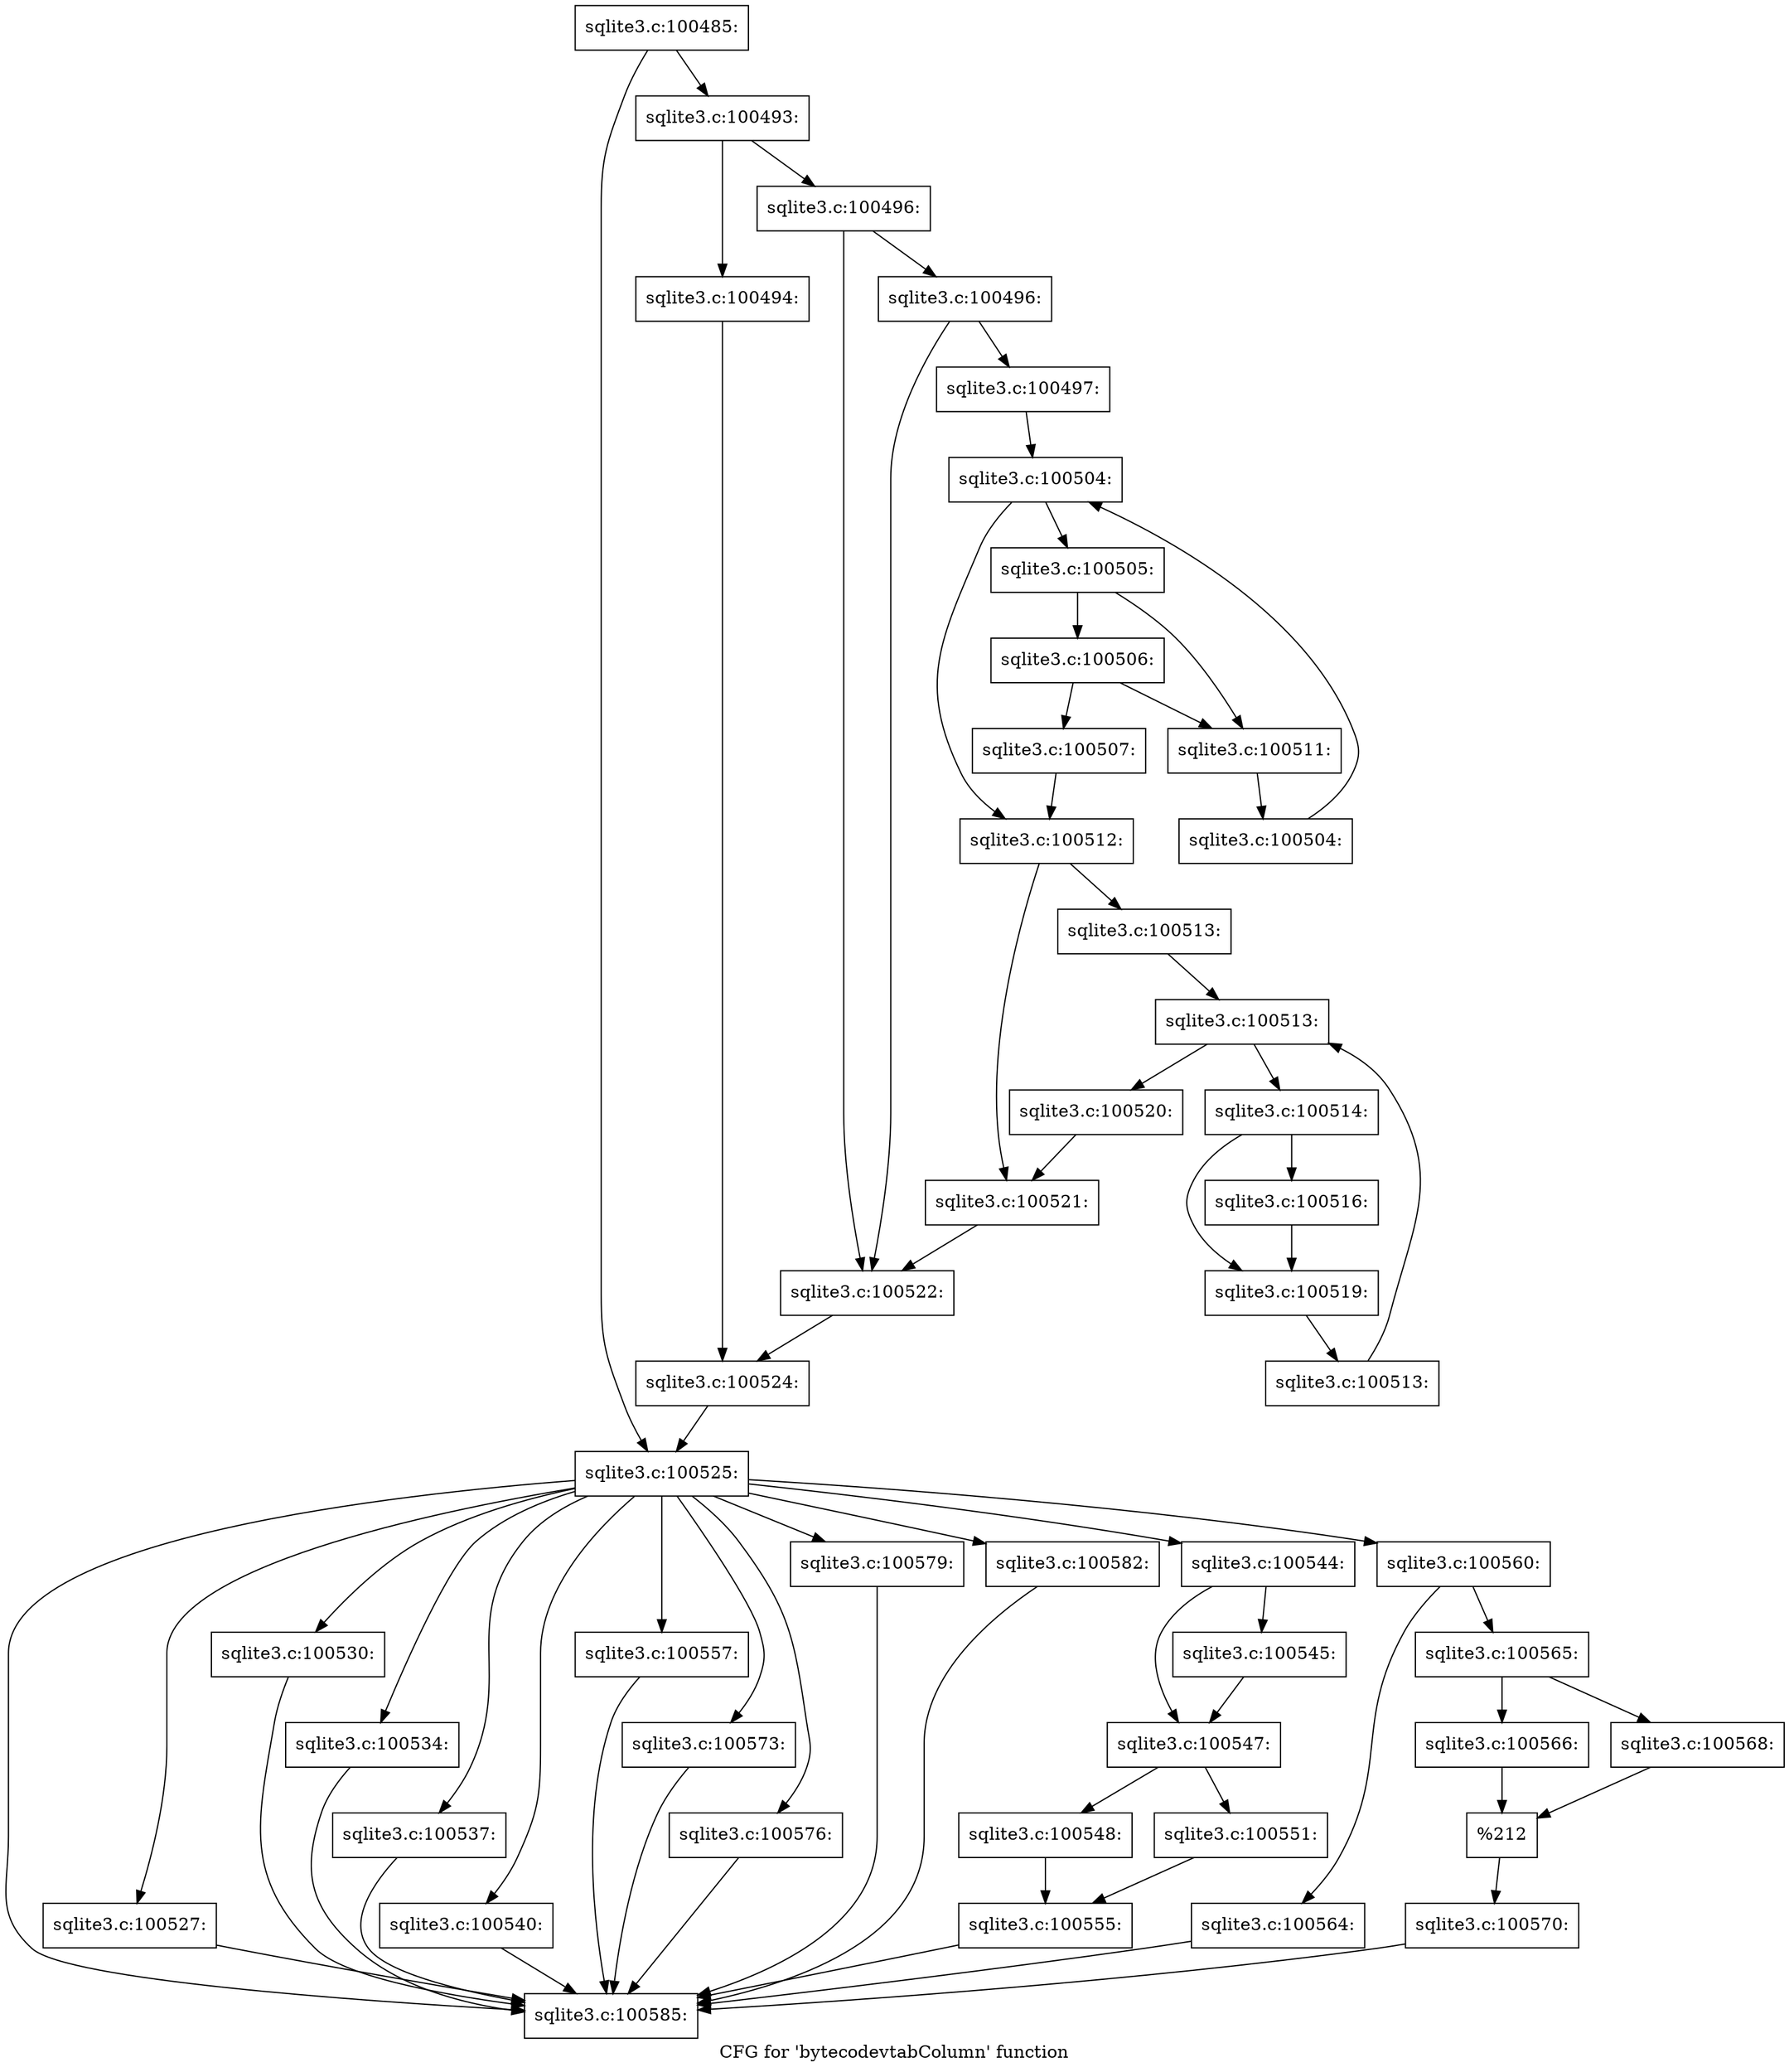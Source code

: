 digraph "CFG for 'bytecodevtabColumn' function" {
	label="CFG for 'bytecodevtabColumn' function";

	Node0x55c0fb8270f0 [shape=record,label="{sqlite3.c:100485:}"];
	Node0x55c0fb8270f0 -> Node0x55c0fb82e370;
	Node0x55c0fb8270f0 -> Node0x55c0fb82e3c0;
	Node0x55c0fb82e370 [shape=record,label="{sqlite3.c:100493:}"];
	Node0x55c0fb82e370 -> Node0x55c0fb82e860;
	Node0x55c0fb82e370 -> Node0x55c0fb82e900;
	Node0x55c0fb82e860 [shape=record,label="{sqlite3.c:100494:}"];
	Node0x55c0fb82e860 -> Node0x55c0fb82e8b0;
	Node0x55c0fb82e900 [shape=record,label="{sqlite3.c:100496:}"];
	Node0x55c0fb82e900 -> Node0x55c0fb82efa0;
	Node0x55c0fb82e900 -> Node0x55c0fb82ef50;
	Node0x55c0fb82efa0 [shape=record,label="{sqlite3.c:100496:}"];
	Node0x55c0fb82efa0 -> Node0x55c0fb82ef00;
	Node0x55c0fb82efa0 -> Node0x55c0fb82ef50;
	Node0x55c0fb82ef00 [shape=record,label="{sqlite3.c:100497:}"];
	Node0x55c0fb82ef00 -> Node0x55c0fb831ea0;
	Node0x55c0fb831ea0 [shape=record,label="{sqlite3.c:100504:}"];
	Node0x55c0fb831ea0 -> Node0x55c0fb8320c0;
	Node0x55c0fb831ea0 -> Node0x55c0fb831a90;
	Node0x55c0fb8320c0 [shape=record,label="{sqlite3.c:100505:}"];
	Node0x55c0fb8320c0 -> Node0x55c0fb832a40;
	Node0x55c0fb8320c0 -> Node0x55c0fb832a90;
	Node0x55c0fb832a90 [shape=record,label="{sqlite3.c:100506:}"];
	Node0x55c0fb832a90 -> Node0x55c0fb8329f0;
	Node0x55c0fb832a90 -> Node0x55c0fb832a40;
	Node0x55c0fb8329f0 [shape=record,label="{sqlite3.c:100507:}"];
	Node0x55c0fb8329f0 -> Node0x55c0fb831a90;
	Node0x55c0fb832a40 [shape=record,label="{sqlite3.c:100511:}"];
	Node0x55c0fb832a40 -> Node0x55c0fb832030;
	Node0x55c0fb832030 [shape=record,label="{sqlite3.c:100504:}"];
	Node0x55c0fb832030 -> Node0x55c0fb831ea0;
	Node0x55c0fb831a90 [shape=record,label="{sqlite3.c:100512:}"];
	Node0x55c0fb831a90 -> Node0x55c0fb834120;
	Node0x55c0fb831a90 -> Node0x55c0fb834170;
	Node0x55c0fb834120 [shape=record,label="{sqlite3.c:100513:}"];
	Node0x55c0fb834120 -> Node0x55c0fb8349a0;
	Node0x55c0fb8349a0 [shape=record,label="{sqlite3.c:100513:}"];
	Node0x55c0fb8349a0 -> Node0x55c0fb834bc0;
	Node0x55c0fb8349a0 -> Node0x55c0fb834600;
	Node0x55c0fb834bc0 [shape=record,label="{sqlite3.c:100514:}"];
	Node0x55c0fb834bc0 -> Node0x55c0fb8354f0;
	Node0x55c0fb834bc0 -> Node0x55c0fb835540;
	Node0x55c0fb8354f0 [shape=record,label="{sqlite3.c:100516:}"];
	Node0x55c0fb8354f0 -> Node0x55c0fb835540;
	Node0x55c0fb835540 [shape=record,label="{sqlite3.c:100519:}"];
	Node0x55c0fb835540 -> Node0x55c0fb834b30;
	Node0x55c0fb834b30 [shape=record,label="{sqlite3.c:100513:}"];
	Node0x55c0fb834b30 -> Node0x55c0fb8349a0;
	Node0x55c0fb834600 [shape=record,label="{sqlite3.c:100520:}"];
	Node0x55c0fb834600 -> Node0x55c0fb834170;
	Node0x55c0fb834170 [shape=record,label="{sqlite3.c:100521:}"];
	Node0x55c0fb834170 -> Node0x55c0fb82ef50;
	Node0x55c0fb82ef50 [shape=record,label="{sqlite3.c:100522:}"];
	Node0x55c0fb82ef50 -> Node0x55c0fb82e8b0;
	Node0x55c0fb82e8b0 [shape=record,label="{sqlite3.c:100524:}"];
	Node0x55c0fb82e8b0 -> Node0x55c0fb82e3c0;
	Node0x55c0fb82e3c0 [shape=record,label="{sqlite3.c:100525:}"];
	Node0x55c0fb82e3c0 -> Node0x55c0fb836c30;
	Node0x55c0fb82e3c0 -> Node0x55c0fb837100;
	Node0x55c0fb82e3c0 -> Node0x55c0fb837580;
	Node0x55c0fb82e3c0 -> Node0x55c0fb837c40;
	Node0x55c0fb82e3c0 -> Node0x55c0fb8380c0;
	Node0x55c0fb82e3c0 -> Node0x55c0fb838540;
	Node0x55c0fb82e3c0 -> Node0x55c0fb8389c0;
	Node0x55c0fb82e3c0 -> Node0x55c0fb83adf0;
	Node0x55c0fb82e3c0 -> Node0x55c0fb83b2e0;
	Node0x55c0fb82e3c0 -> Node0x55c0fb83d7f0;
	Node0x55c0fb82e3c0 -> Node0x55c0fb83dd40;
	Node0x55c0fb82e3c0 -> Node0x55c0fb83eae0;
	Node0x55c0fb82e3c0 -> Node0x55c0fb83f030;
	Node0x55c0fb837100 [shape=record,label="{sqlite3.c:100527:}"];
	Node0x55c0fb837100 -> Node0x55c0fb836c30;
	Node0x55c0fb837580 [shape=record,label="{sqlite3.c:100530:}"];
	Node0x55c0fb837580 -> Node0x55c0fb836c30;
	Node0x55c0fb837c40 [shape=record,label="{sqlite3.c:100534:}"];
	Node0x55c0fb837c40 -> Node0x55c0fb836c30;
	Node0x55c0fb8380c0 [shape=record,label="{sqlite3.c:100537:}"];
	Node0x55c0fb8380c0 -> Node0x55c0fb836c30;
	Node0x55c0fb838540 [shape=record,label="{sqlite3.c:100540:}"];
	Node0x55c0fb838540 -> Node0x55c0fb836c30;
	Node0x55c0fb8389c0 [shape=record,label="{sqlite3.c:100544:}"];
	Node0x55c0fb8389c0 -> Node0x55c0fb838ab0;
	Node0x55c0fb8389c0 -> Node0x55c0fb838b00;
	Node0x55c0fb838ab0 [shape=record,label="{sqlite3.c:100545:}"];
	Node0x55c0fb838ab0 -> Node0x55c0fb838b00;
	Node0x55c0fb838b00 [shape=record,label="{sqlite3.c:100547:}"];
	Node0x55c0fb838b00 -> Node0x55c0fb8396e0;
	Node0x55c0fb838b00 -> Node0x55c0fb839780;
	Node0x55c0fb8396e0 [shape=record,label="{sqlite3.c:100548:}"];
	Node0x55c0fb8396e0 -> Node0x55c0fb839730;
	Node0x55c0fb839780 [shape=record,label="{sqlite3.c:100551:}"];
	Node0x55c0fb839780 -> Node0x55c0fb839730;
	Node0x55c0fb839730 [shape=record,label="{sqlite3.c:100555:}"];
	Node0x55c0fb839730 -> Node0x55c0fb836c30;
	Node0x55c0fb83adf0 [shape=record,label="{sqlite3.c:100557:}"];
	Node0x55c0fb83adf0 -> Node0x55c0fb836c30;
	Node0x55c0fb83b2e0 [shape=record,label="{sqlite3.c:100560:}"];
	Node0x55c0fb83b2e0 -> Node0x55c0fb83ba20;
	Node0x55c0fb83b2e0 -> Node0x55c0fb83bac0;
	Node0x55c0fb83ba20 [shape=record,label="{sqlite3.c:100564:}"];
	Node0x55c0fb83ba20 -> Node0x55c0fb836c30;
	Node0x55c0fb83bac0 [shape=record,label="{sqlite3.c:100565:}"];
	Node0x55c0fb83bac0 -> Node0x55c0fb83c380;
	Node0x55c0fb83bac0 -> Node0x55c0fb83c420;
	Node0x55c0fb83c380 [shape=record,label="{sqlite3.c:100566:}"];
	Node0x55c0fb83c380 -> Node0x55c0fb83c3d0;
	Node0x55c0fb83c420 [shape=record,label="{sqlite3.c:100568:}"];
	Node0x55c0fb83c420 -> Node0x55c0fb83c3d0;
	Node0x55c0fb83c3d0 [shape=record,label="{%212}"];
	Node0x55c0fb83c3d0 -> Node0x55c0fb83ba70;
	Node0x55c0fb83ba70 [shape=record,label="{sqlite3.c:100570:}"];
	Node0x55c0fb83ba70 -> Node0x55c0fb836c30;
	Node0x55c0fb83d7f0 [shape=record,label="{sqlite3.c:100573:}"];
	Node0x55c0fb83d7f0 -> Node0x55c0fb836c30;
	Node0x55c0fb83dd40 [shape=record,label="{sqlite3.c:100576:}"];
	Node0x55c0fb83dd40 -> Node0x55c0fb836c30;
	Node0x55c0fb83eae0 [shape=record,label="{sqlite3.c:100579:}"];
	Node0x55c0fb83eae0 -> Node0x55c0fb836c30;
	Node0x55c0fb83f030 [shape=record,label="{sqlite3.c:100582:}"];
	Node0x55c0fb83f030 -> Node0x55c0fb836c30;
	Node0x55c0fb836c30 [shape=record,label="{sqlite3.c:100585:}"];
}
